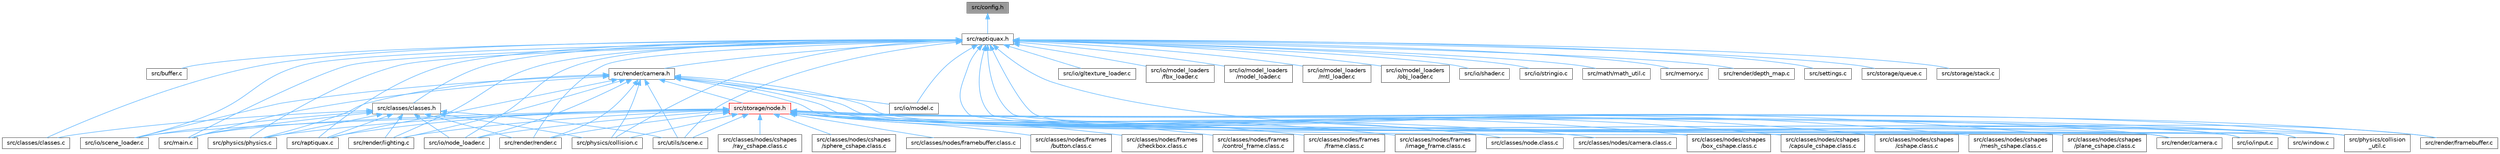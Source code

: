 digraph "src/config.h"
{
 // LATEX_PDF_SIZE
  bgcolor="transparent";
  edge [fontname=Helvetica,fontsize=10,labelfontname=Helvetica,labelfontsize=10];
  node [fontname=Helvetica,fontsize=10,shape=box,height=0.2,width=0.4];
  Node1 [id="Node000001",label="src/config.h",height=0.2,width=0.4,color="gray40", fillcolor="grey60", style="filled", fontcolor="black",tooltip=" "];
  Node1 -> Node2 [id="edge88_Node000001_Node000002",dir="back",color="steelblue1",style="solid",tooltip=" "];
  Node2 [id="Node000002",label="src/raptiquax.h",height=0.2,width=0.4,color="grey40", fillcolor="white", style="filled",URL="$raptiquax_8h.html",tooltip="This file contains type definitions for fixed-width integer types and floating-point types."];
  Node2 -> Node3 [id="edge89_Node000002_Node000003",dir="back",color="steelblue1",style="solid",tooltip=" "];
  Node3 [id="Node000003",label="src/buffer.c",height=0.2,width=0.4,color="grey40", fillcolor="white", style="filled",URL="$buffer_8c.html",tooltip=" "];
  Node2 -> Node4 [id="edge90_Node000002_Node000004",dir="back",color="steelblue1",style="solid",tooltip=" "];
  Node4 [id="Node000004",label="src/classes/classes.c",height=0.2,width=0.4,color="grey40", fillcolor="white", style="filled",URL="$classes_8c.html",tooltip=" "];
  Node2 -> Node5 [id="edge91_Node000002_Node000005",dir="back",color="steelblue1",style="solid",tooltip=" "];
  Node5 [id="Node000005",label="src/classes/classes.h",height=0.2,width=0.4,color="grey40", fillcolor="white", style="filled",URL="$classes_8h.html",tooltip=" "];
  Node5 -> Node4 [id="edge92_Node000005_Node000004",dir="back",color="steelblue1",style="solid",tooltip=" "];
  Node5 -> Node6 [id="edge93_Node000005_Node000006",dir="back",color="steelblue1",style="solid",tooltip=" "];
  Node6 [id="Node000006",label="src/io/node_loader.c",height=0.2,width=0.4,color="grey40", fillcolor="white", style="filled",URL="$node__loader_8c.html",tooltip=" "];
  Node5 -> Node7 [id="edge94_Node000005_Node000007",dir="back",color="steelblue1",style="solid",tooltip=" "];
  Node7 [id="Node000007",label="src/io/scene_loader.c",height=0.2,width=0.4,color="grey40", fillcolor="white", style="filled",URL="$scene__loader_8c.html",tooltip=" "];
  Node5 -> Node8 [id="edge95_Node000005_Node000008",dir="back",color="steelblue1",style="solid",tooltip=" "];
  Node8 [id="Node000008",label="src/main.c",height=0.2,width=0.4,color="grey40", fillcolor="white", style="filled",URL="$main_8c.html",tooltip=" "];
  Node5 -> Node9 [id="edge96_Node000005_Node000009",dir="back",color="steelblue1",style="solid",tooltip=" "];
  Node9 [id="Node000009",label="src/physics/collision.c",height=0.2,width=0.4,color="grey40", fillcolor="white", style="filled",URL="$collision_8c.html",tooltip=" "];
  Node5 -> Node10 [id="edge97_Node000005_Node000010",dir="back",color="steelblue1",style="solid",tooltip=" "];
  Node10 [id="Node000010",label="src/physics/physics.c",height=0.2,width=0.4,color="grey40", fillcolor="white", style="filled",URL="$physics_8c.html",tooltip=" "];
  Node5 -> Node11 [id="edge98_Node000005_Node000011",dir="back",color="steelblue1",style="solid",tooltip=" "];
  Node11 [id="Node000011",label="src/raptiquax.c",height=0.2,width=0.4,color="grey40", fillcolor="white", style="filled",URL="$raptiquax_8c.html",tooltip=" "];
  Node5 -> Node12 [id="edge99_Node000005_Node000012",dir="back",color="steelblue1",style="solid",tooltip=" "];
  Node12 [id="Node000012",label="src/render/lighting.c",height=0.2,width=0.4,color="grey40", fillcolor="white", style="filled",URL="$lighting_8c.html",tooltip=" "];
  Node5 -> Node13 [id="edge100_Node000005_Node000013",dir="back",color="steelblue1",style="solid",tooltip=" "];
  Node13 [id="Node000013",label="src/render/render.c",height=0.2,width=0.4,color="grey40", fillcolor="white", style="filled",URL="$render_8c.html",tooltip=" "];
  Node5 -> Node14 [id="edge101_Node000005_Node000014",dir="back",color="steelblue1",style="solid",tooltip=" "];
  Node14 [id="Node000014",label="src/utils/scene.c",height=0.2,width=0.4,color="grey40", fillcolor="white", style="filled",URL="$scene_8c.html",tooltip=" "];
  Node2 -> Node15 [id="edge102_Node000002_Node000015",dir="back",color="steelblue1",style="solid",tooltip=" "];
  Node15 [id="Node000015",label="src/io/gltexture_loader.c",height=0.2,width=0.4,color="grey40", fillcolor="white", style="filled",URL="$gltexture__loader_8c.html",tooltip=" "];
  Node2 -> Node16 [id="edge103_Node000002_Node000016",dir="back",color="steelblue1",style="solid",tooltip=" "];
  Node16 [id="Node000016",label="src/io/input.c",height=0.2,width=0.4,color="grey40", fillcolor="white", style="filled",URL="$input_8c.html",tooltip=" "];
  Node2 -> Node17 [id="edge104_Node000002_Node000017",dir="back",color="steelblue1",style="solid",tooltip=" "];
  Node17 [id="Node000017",label="src/io/model.c",height=0.2,width=0.4,color="grey40", fillcolor="white", style="filled",URL="$model_8c.html",tooltip=" "];
  Node2 -> Node18 [id="edge105_Node000002_Node000018",dir="back",color="steelblue1",style="solid",tooltip=" "];
  Node18 [id="Node000018",label="src/io/model_loaders\l/fbx_loader.c",height=0.2,width=0.4,color="grey40", fillcolor="white", style="filled",URL="$fbx__loader_8c.html",tooltip=" "];
  Node2 -> Node19 [id="edge106_Node000002_Node000019",dir="back",color="steelblue1",style="solid",tooltip=" "];
  Node19 [id="Node000019",label="src/io/model_loaders\l/model_loader.c",height=0.2,width=0.4,color="grey40", fillcolor="white", style="filled",URL="$model__loader_8c.html",tooltip=" "];
  Node2 -> Node20 [id="edge107_Node000002_Node000020",dir="back",color="steelblue1",style="solid",tooltip=" "];
  Node20 [id="Node000020",label="src/io/model_loaders\l/mtl_loader.c",height=0.2,width=0.4,color="grey40", fillcolor="white", style="filled",URL="$mtl__loader_8c.html",tooltip=" "];
  Node2 -> Node21 [id="edge108_Node000002_Node000021",dir="back",color="steelblue1",style="solid",tooltip=" "];
  Node21 [id="Node000021",label="src/io/model_loaders\l/obj_loader.c",height=0.2,width=0.4,color="grey40", fillcolor="white", style="filled",URL="$obj__loader_8c.html",tooltip=" "];
  Node2 -> Node6 [id="edge109_Node000002_Node000006",dir="back",color="steelblue1",style="solid",tooltip=" "];
  Node2 -> Node7 [id="edge110_Node000002_Node000007",dir="back",color="steelblue1",style="solid",tooltip=" "];
  Node2 -> Node22 [id="edge111_Node000002_Node000022",dir="back",color="steelblue1",style="solid",tooltip=" "];
  Node22 [id="Node000022",label="src/io/shader.c",height=0.2,width=0.4,color="grey40", fillcolor="white", style="filled",URL="$shader_8c.html",tooltip=" "];
  Node2 -> Node23 [id="edge112_Node000002_Node000023",dir="back",color="steelblue1",style="solid",tooltip=" "];
  Node23 [id="Node000023",label="src/io/stringio.c",height=0.2,width=0.4,color="grey40", fillcolor="white", style="filled",URL="$stringio_8c.html",tooltip=" "];
  Node2 -> Node8 [id="edge113_Node000002_Node000008",dir="back",color="steelblue1",style="solid",tooltip=" "];
  Node2 -> Node24 [id="edge114_Node000002_Node000024",dir="back",color="steelblue1",style="solid",tooltip=" "];
  Node24 [id="Node000024",label="src/math/math_util.c",height=0.2,width=0.4,color="grey40", fillcolor="white", style="filled",URL="$math__util_8c.html",tooltip=" "];
  Node2 -> Node25 [id="edge115_Node000002_Node000025",dir="back",color="steelblue1",style="solid",tooltip=" "];
  Node25 [id="Node000025",label="src/memory.c",height=0.2,width=0.4,color="grey40", fillcolor="white", style="filled",URL="$memory_8c.html",tooltip=" "];
  Node2 -> Node9 [id="edge116_Node000002_Node000009",dir="back",color="steelblue1",style="solid",tooltip=" "];
  Node2 -> Node26 [id="edge117_Node000002_Node000026",dir="back",color="steelblue1",style="solid",tooltip=" "];
  Node26 [id="Node000026",label="src/physics/collision\l_util.c",height=0.2,width=0.4,color="grey40", fillcolor="white", style="filled",URL="$collision__util_8c.html",tooltip=" "];
  Node2 -> Node10 [id="edge118_Node000002_Node000010",dir="back",color="steelblue1",style="solid",tooltip=" "];
  Node2 -> Node11 [id="edge119_Node000002_Node000011",dir="back",color="steelblue1",style="solid",tooltip=" "];
  Node2 -> Node27 [id="edge120_Node000002_Node000027",dir="back",color="steelblue1",style="solid",tooltip=" "];
  Node27 [id="Node000027",label="src/render/camera.c",height=0.2,width=0.4,color="grey40", fillcolor="white", style="filled",URL="$camera_8c.html",tooltip=" "];
  Node2 -> Node28 [id="edge121_Node000002_Node000028",dir="back",color="steelblue1",style="solid",tooltip=" "];
  Node28 [id="Node000028",label="src/render/camera.h",height=0.2,width=0.4,color="grey40", fillcolor="white", style="filled",URL="$camera_8h.html",tooltip=" "];
  Node28 -> Node16 [id="edge122_Node000028_Node000016",dir="back",color="steelblue1",style="solid",tooltip=" "];
  Node28 -> Node17 [id="edge123_Node000028_Node000017",dir="back",color="steelblue1",style="solid",tooltip=" "];
  Node28 -> Node6 [id="edge124_Node000028_Node000006",dir="back",color="steelblue1",style="solid",tooltip=" "];
  Node28 -> Node7 [id="edge125_Node000028_Node000007",dir="back",color="steelblue1",style="solid",tooltip=" "];
  Node28 -> Node8 [id="edge126_Node000028_Node000008",dir="back",color="steelblue1",style="solid",tooltip=" "];
  Node28 -> Node9 [id="edge127_Node000028_Node000009",dir="back",color="steelblue1",style="solid",tooltip=" "];
  Node28 -> Node26 [id="edge128_Node000028_Node000026",dir="back",color="steelblue1",style="solid",tooltip=" "];
  Node28 -> Node10 [id="edge129_Node000028_Node000010",dir="back",color="steelblue1",style="solid",tooltip=" "];
  Node28 -> Node11 [id="edge130_Node000028_Node000011",dir="back",color="steelblue1",style="solid",tooltip=" "];
  Node28 -> Node27 [id="edge131_Node000028_Node000027",dir="back",color="steelblue1",style="solid",tooltip=" "];
  Node28 -> Node12 [id="edge132_Node000028_Node000012",dir="back",color="steelblue1",style="solid",tooltip=" "];
  Node28 -> Node13 [id="edge133_Node000028_Node000013",dir="back",color="steelblue1",style="solid",tooltip=" "];
  Node28 -> Node29 [id="edge134_Node000028_Node000029",dir="back",color="steelblue1",style="solid",tooltip=" "];
  Node29 [id="Node000029",label="src/storage/node.h",height=0.2,width=0.4,color="red", fillcolor="#FFF0F0", style="filled",URL="$node_8h.html",tooltip=" "];
  Node29 -> Node30 [id="edge135_Node000029_Node000030",dir="back",color="steelblue1",style="solid",tooltip=" "];
  Node30 [id="Node000030",label="src/classes/node.class.c",height=0.2,width=0.4,color="grey40", fillcolor="white", style="filled",URL="$node_8class_8c.html",tooltip="Implementation of the node class for the ProjetSDLOpenGLL2 project."];
  Node29 -> Node31 [id="edge136_Node000029_Node000031",dir="back",color="steelblue1",style="solid",tooltip=" "];
  Node31 [id="Node000031",label="src/classes/nodes/camera.class.c",height=0.2,width=0.4,color="grey40", fillcolor="white", style="filled",URL="$camera_8class_8c.html",tooltip="This file contains the implementation of the Camera class."];
  Node29 -> Node32 [id="edge137_Node000029_Node000032",dir="back",color="steelblue1",style="solid",tooltip=" "];
  Node32 [id="Node000032",label="src/classes/nodes/cshapes\l/box_cshape.class.c",height=0.2,width=0.4,color="grey40", fillcolor="white", style="filled",URL="$box__cshape_8class_8c.html",tooltip="This source file defines the BoxCShape class and its associated methods."];
  Node29 -> Node33 [id="edge138_Node000029_Node000033",dir="back",color="steelblue1",style="solid",tooltip=" "];
  Node33 [id="Node000033",label="src/classes/nodes/cshapes\l/capsule_cshape.class.c",height=0.2,width=0.4,color="grey40", fillcolor="white", style="filled",URL="$capsule__cshape_8class_8c.html",tooltip="This file defines the implementation of the capsule shape class."];
  Node29 -> Node34 [id="edge139_Node000029_Node000034",dir="back",color="steelblue1",style="solid",tooltip=" "];
  Node34 [id="Node000034",label="src/classes/nodes/cshapes\l/cshape.class.c",height=0.2,width=0.4,color="grey40", fillcolor="white", style="filled",URL="$cshape_8class_8c.html",tooltip="This file defines the implementation of various CShape classes."];
  Node29 -> Node35 [id="edge140_Node000029_Node000035",dir="back",color="steelblue1",style="solid",tooltip=" "];
  Node35 [id="Node000035",label="src/classes/nodes/cshapes\l/mesh_cshape.class.c",height=0.2,width=0.4,color="grey40", fillcolor="white", style="filled",URL="$mesh__cshape_8class_8c.html",tooltip="This file defines the implementation of mesh shapes for the project."];
  Node29 -> Node36 [id="edge141_Node000029_Node000036",dir="back",color="steelblue1",style="solid",tooltip=" "];
  Node36 [id="Node000036",label="src/classes/nodes/cshapes\l/plane_cshape.class.c",height=0.2,width=0.4,color="grey40", fillcolor="white", style="filled",URL="$plane__cshape_8class_8c.html",tooltip="This file defines the implementation of a plane shape class."];
  Node29 -> Node37 [id="edge142_Node000029_Node000037",dir="back",color="steelblue1",style="solid",tooltip=" "];
  Node37 [id="Node000037",label="src/classes/nodes/cshapes\l/ray_cshape.class.c",height=0.2,width=0.4,color="grey40", fillcolor="white", style="filled",URL="$ray__cshape_8class_8c.html",tooltip="This file defines the implementation of ray-casting shapes."];
  Node29 -> Node38 [id="edge143_Node000029_Node000038",dir="back",color="steelblue1",style="solid",tooltip=" "];
  Node38 [id="Node000038",label="src/classes/nodes/cshapes\l/sphere_cshape.class.c",height=0.2,width=0.4,color="grey40", fillcolor="white", style="filled",URL="$sphere__cshape_8class_8c.html",tooltip="This file contains the implementation of the SphereCShape class."];
  Node29 -> Node39 [id="edge144_Node000029_Node000039",dir="back",color="steelblue1",style="solid",tooltip=" "];
  Node39 [id="Node000039",label="src/classes/nodes/framebuffer.class.c",height=0.2,width=0.4,color="grey40", fillcolor="white", style="filled",URL="$framebuffer_8class_8c.html",tooltip="Framebuffer class implementation."];
  Node29 -> Node40 [id="edge145_Node000029_Node000040",dir="back",color="steelblue1",style="solid",tooltip=" "];
  Node40 [id="Node000040",label="src/classes/nodes/frames\l/button.class.c",height=0.2,width=0.4,color="grey40", fillcolor="white", style="filled",URL="$button_8class_8c.html",tooltip="This file defines the Button class and its associated methods."];
  Node29 -> Node41 [id="edge146_Node000029_Node000041",dir="back",color="steelblue1",style="solid",tooltip=" "];
  Node41 [id="Node000041",label="src/classes/nodes/frames\l/checkbox.class.c",height=0.2,width=0.4,color="grey40", fillcolor="white", style="filled",URL="$checkbox_8class_8c.html",tooltip="Implementation of the Checkbox class for the GUI framework."];
  Node29 -> Node42 [id="edge147_Node000029_Node000042",dir="back",color="steelblue1",style="solid",tooltip=" "];
  Node42 [id="Node000042",label="src/classes/nodes/frames\l/control_frame.class.c",height=0.2,width=0.4,color="grey40", fillcolor="white", style="filled",URL="$control__frame_8class_8c.html",tooltip="This file defines the implementation of the control frame class."];
  Node29 -> Node43 [id="edge148_Node000029_Node000043",dir="back",color="steelblue1",style="solid",tooltip=" "];
  Node43 [id="Node000043",label="src/classes/nodes/frames\l/frame.class.c",height=0.2,width=0.4,color="grey40", fillcolor="white", style="filled",URL="$frame_8class_8c.html",tooltip="This file defines the implementation of frame-related functionalities."];
  Node29 -> Node44 [id="edge149_Node000029_Node000044",dir="back",color="steelblue1",style="solid",tooltip=" "];
  Node44 [id="Node000044",label="src/classes/nodes/frames\l/image_frame.class.c",height=0.2,width=0.4,color="grey40", fillcolor="white", style="filled",URL="$image__frame_8class_8c.html",tooltip="This file contains the implementation of the ImageFrame class."];
  Node29 -> Node16 [id="edge150_Node000029_Node000016",dir="back",color="steelblue1",style="solid",tooltip=" "];
  Node29 -> Node6 [id="edge151_Node000029_Node000006",dir="back",color="steelblue1",style="solid",tooltip=" "];
  Node29 -> Node7 [id="edge152_Node000029_Node000007",dir="back",color="steelblue1",style="solid",tooltip=" "];
  Node29 -> Node8 [id="edge153_Node000029_Node000008",dir="back",color="steelblue1",style="solid",tooltip=" "];
  Node29 -> Node9 [id="edge154_Node000029_Node000009",dir="back",color="steelblue1",style="solid",tooltip=" "];
  Node29 -> Node26 [id="edge155_Node000029_Node000026",dir="back",color="steelblue1",style="solid",tooltip=" "];
  Node29 -> Node10 [id="edge156_Node000029_Node000010",dir="back",color="steelblue1",style="solid",tooltip=" "];
  Node29 -> Node11 [id="edge157_Node000029_Node000011",dir="back",color="steelblue1",style="solid",tooltip=" "];
  Node29 -> Node27 [id="edge158_Node000029_Node000027",dir="back",color="steelblue1",style="solid",tooltip=" "];
  Node29 -> Node65 [id="edge159_Node000029_Node000065",dir="back",color="steelblue1",style="solid",tooltip=" "];
  Node65 [id="Node000065",label="src/render/framebuffer.c",height=0.2,width=0.4,color="grey40", fillcolor="white", style="filled",URL="$framebuffer_8c.html",tooltip=" "];
  Node29 -> Node12 [id="edge160_Node000029_Node000012",dir="back",color="steelblue1",style="solid",tooltip=" "];
  Node29 -> Node13 [id="edge161_Node000029_Node000013",dir="back",color="steelblue1",style="solid",tooltip=" "];
  Node29 -> Node14 [id="edge162_Node000029_Node000014",dir="back",color="steelblue1",style="solid",tooltip=" "];
  Node29 -> Node66 [id="edge163_Node000029_Node000066",dir="back",color="steelblue1",style="solid",tooltip=" "];
  Node66 [id="Node000066",label="src/window.c",height=0.2,width=0.4,color="grey40", fillcolor="white", style="filled",URL="$window_8c.html",tooltip=" "];
  Node28 -> Node14 [id="edge164_Node000028_Node000014",dir="back",color="steelblue1",style="solid",tooltip=" "];
  Node28 -> Node66 [id="edge165_Node000028_Node000066",dir="back",color="steelblue1",style="solid",tooltip=" "];
  Node2 -> Node67 [id="edge166_Node000002_Node000067",dir="back",color="steelblue1",style="solid",tooltip=" "];
  Node67 [id="Node000067",label="src/render/depth_map.c",height=0.2,width=0.4,color="grey40", fillcolor="white", style="filled",URL="$depth__map_8c.html",tooltip=" "];
  Node2 -> Node65 [id="edge167_Node000002_Node000065",dir="back",color="steelblue1",style="solid",tooltip=" "];
  Node2 -> Node12 [id="edge168_Node000002_Node000012",dir="back",color="steelblue1",style="solid",tooltip=" "];
  Node2 -> Node13 [id="edge169_Node000002_Node000013",dir="back",color="steelblue1",style="solid",tooltip=" "];
  Node2 -> Node68 [id="edge170_Node000002_Node000068",dir="back",color="steelblue1",style="solid",tooltip=" "];
  Node68 [id="Node000068",label="src/settings.c",height=0.2,width=0.4,color="grey40", fillcolor="white", style="filled",URL="$settings_8c.html",tooltip=" "];
  Node2 -> Node69 [id="edge171_Node000002_Node000069",dir="back",color="steelblue1",style="solid",tooltip=" "];
  Node69 [id="Node000069",label="src/storage/queue.c",height=0.2,width=0.4,color="grey40", fillcolor="white", style="filled",URL="$queue_8c.html",tooltip=" "];
  Node2 -> Node70 [id="edge172_Node000002_Node000070",dir="back",color="steelblue1",style="solid",tooltip=" "];
  Node70 [id="Node000070",label="src/storage/stack.c",height=0.2,width=0.4,color="grey40", fillcolor="white", style="filled",URL="$stack_8c.html",tooltip=" "];
  Node2 -> Node14 [id="edge173_Node000002_Node000014",dir="back",color="steelblue1",style="solid",tooltip=" "];
  Node2 -> Node66 [id="edge174_Node000002_Node000066",dir="back",color="steelblue1",style="solid",tooltip=" "];
}
